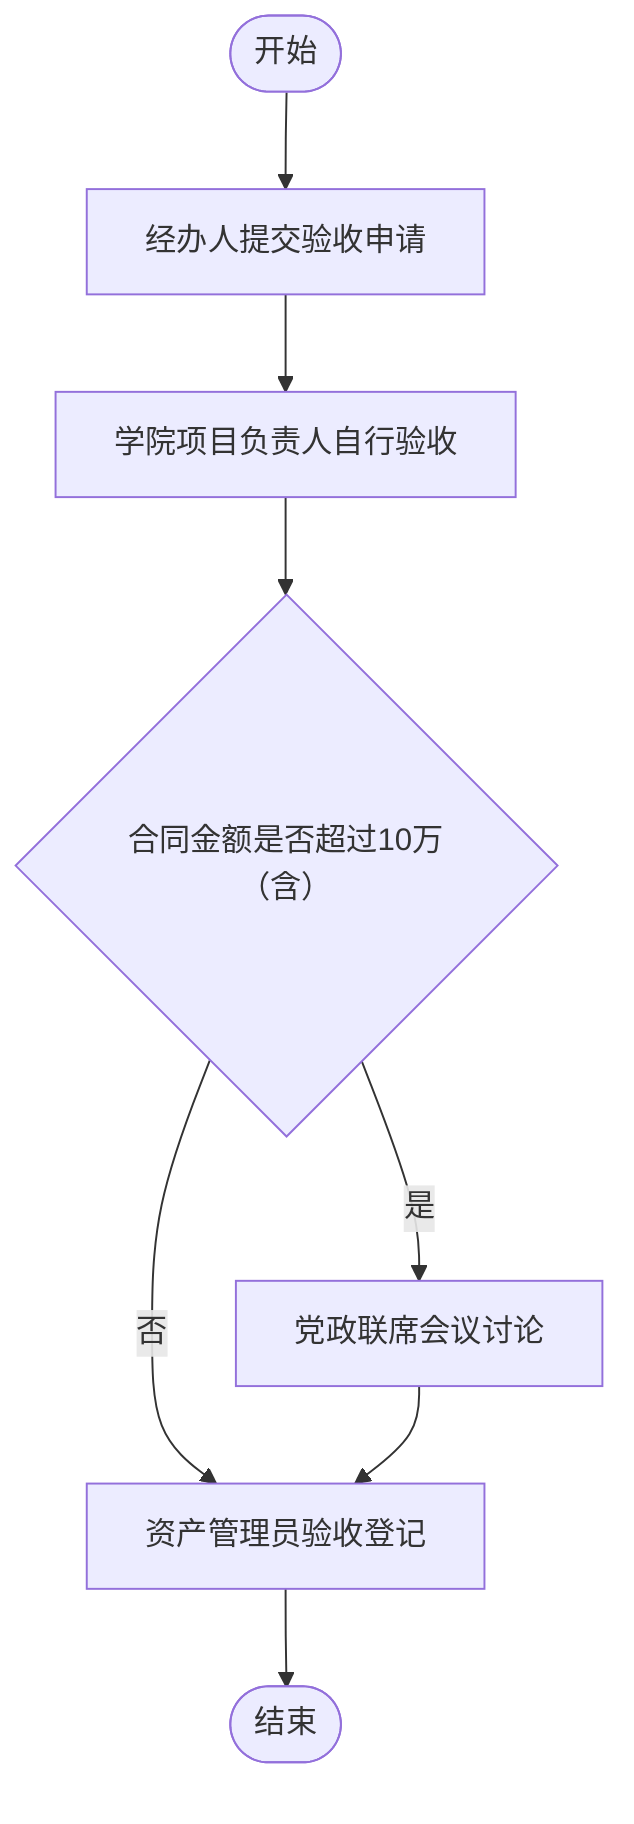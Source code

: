flowchart TD
    A(["开始"]) --> B["经办人提交验收申请"]
    B --> C["学院项目负责人自行验收"]
    C --> D{"合同金额是否超过10万（含）"}
    D -->|是| E["党政联席会议讨论"]
    D -->|否| F["资产管理员验收登记"]
    E --> F
    F --> G(["结束"])